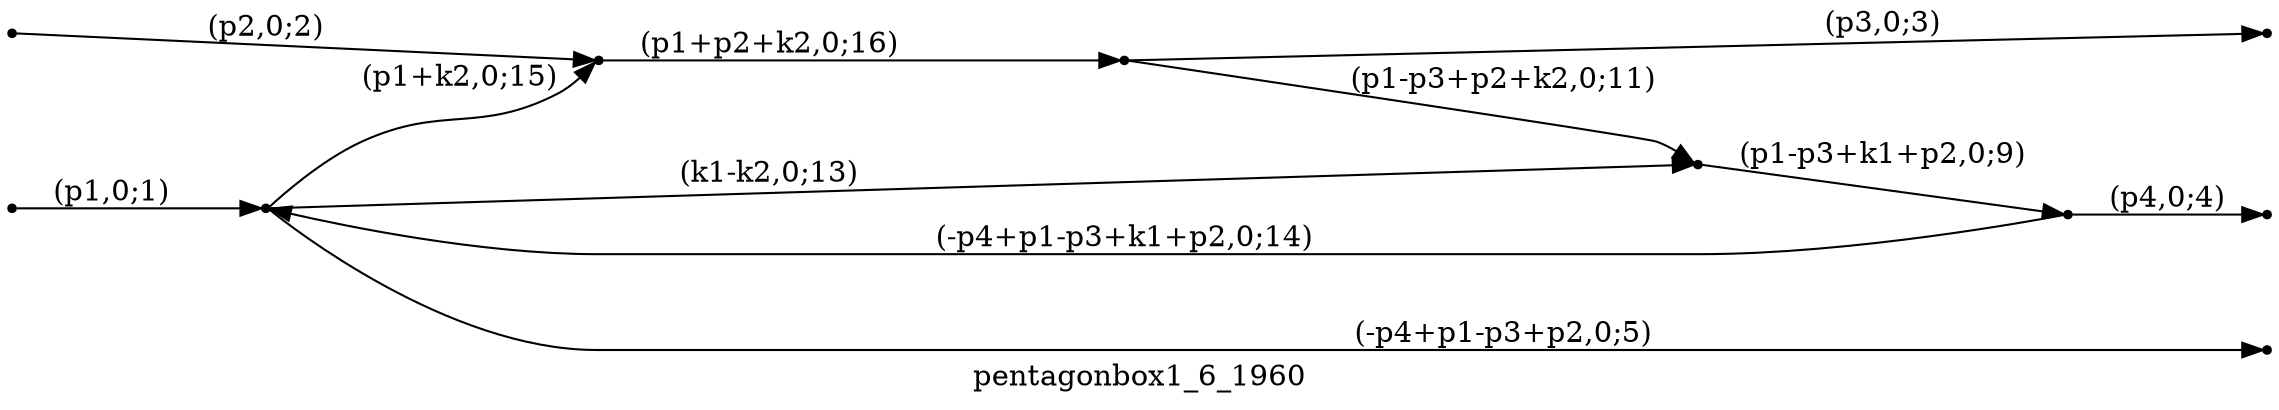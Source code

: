 digraph pentagonbox1_6_1960 {
  label="pentagonbox1_6_1960";
  rankdir="LR";
  subgraph edges {
    -1 -> 4 [label="(p1,0;1)"];
    -2 -> 5 [label="(p2,0;2)"];
    3 -> -3 [label="(p3,0;3)"];
    2 -> -4 [label="(p4,0;4)"];
    4 -> -5 [label="(-p4+p1-p3+p2,0;5)"];
    1 -> 2 [label="(p1-p3+k1+p2,0;9)"];
    3 -> 1 [label="(p1-p3+p2+k2,0;11)"];
    4 -> 1 [label="(k1-k2,0;13)"];
    2 -> 4 [label="(-p4+p1-p3+k1+p2,0;14)"];
    4 -> 5 [label="(p1+k2,0;15)"];
    5 -> 3 [label="(p1+p2+k2,0;16)"];
  }
  subgraph incoming { rank="source"; -1; -2; }
  subgraph outgoing { rank="sink"; -3; -4; -5; }
-5 [shape=point];
-4 [shape=point];
-3 [shape=point];
-2 [shape=point];
-1 [shape=point];
1 [shape=point];
2 [shape=point];
3 [shape=point];
4 [shape=point];
5 [shape=point];
}

